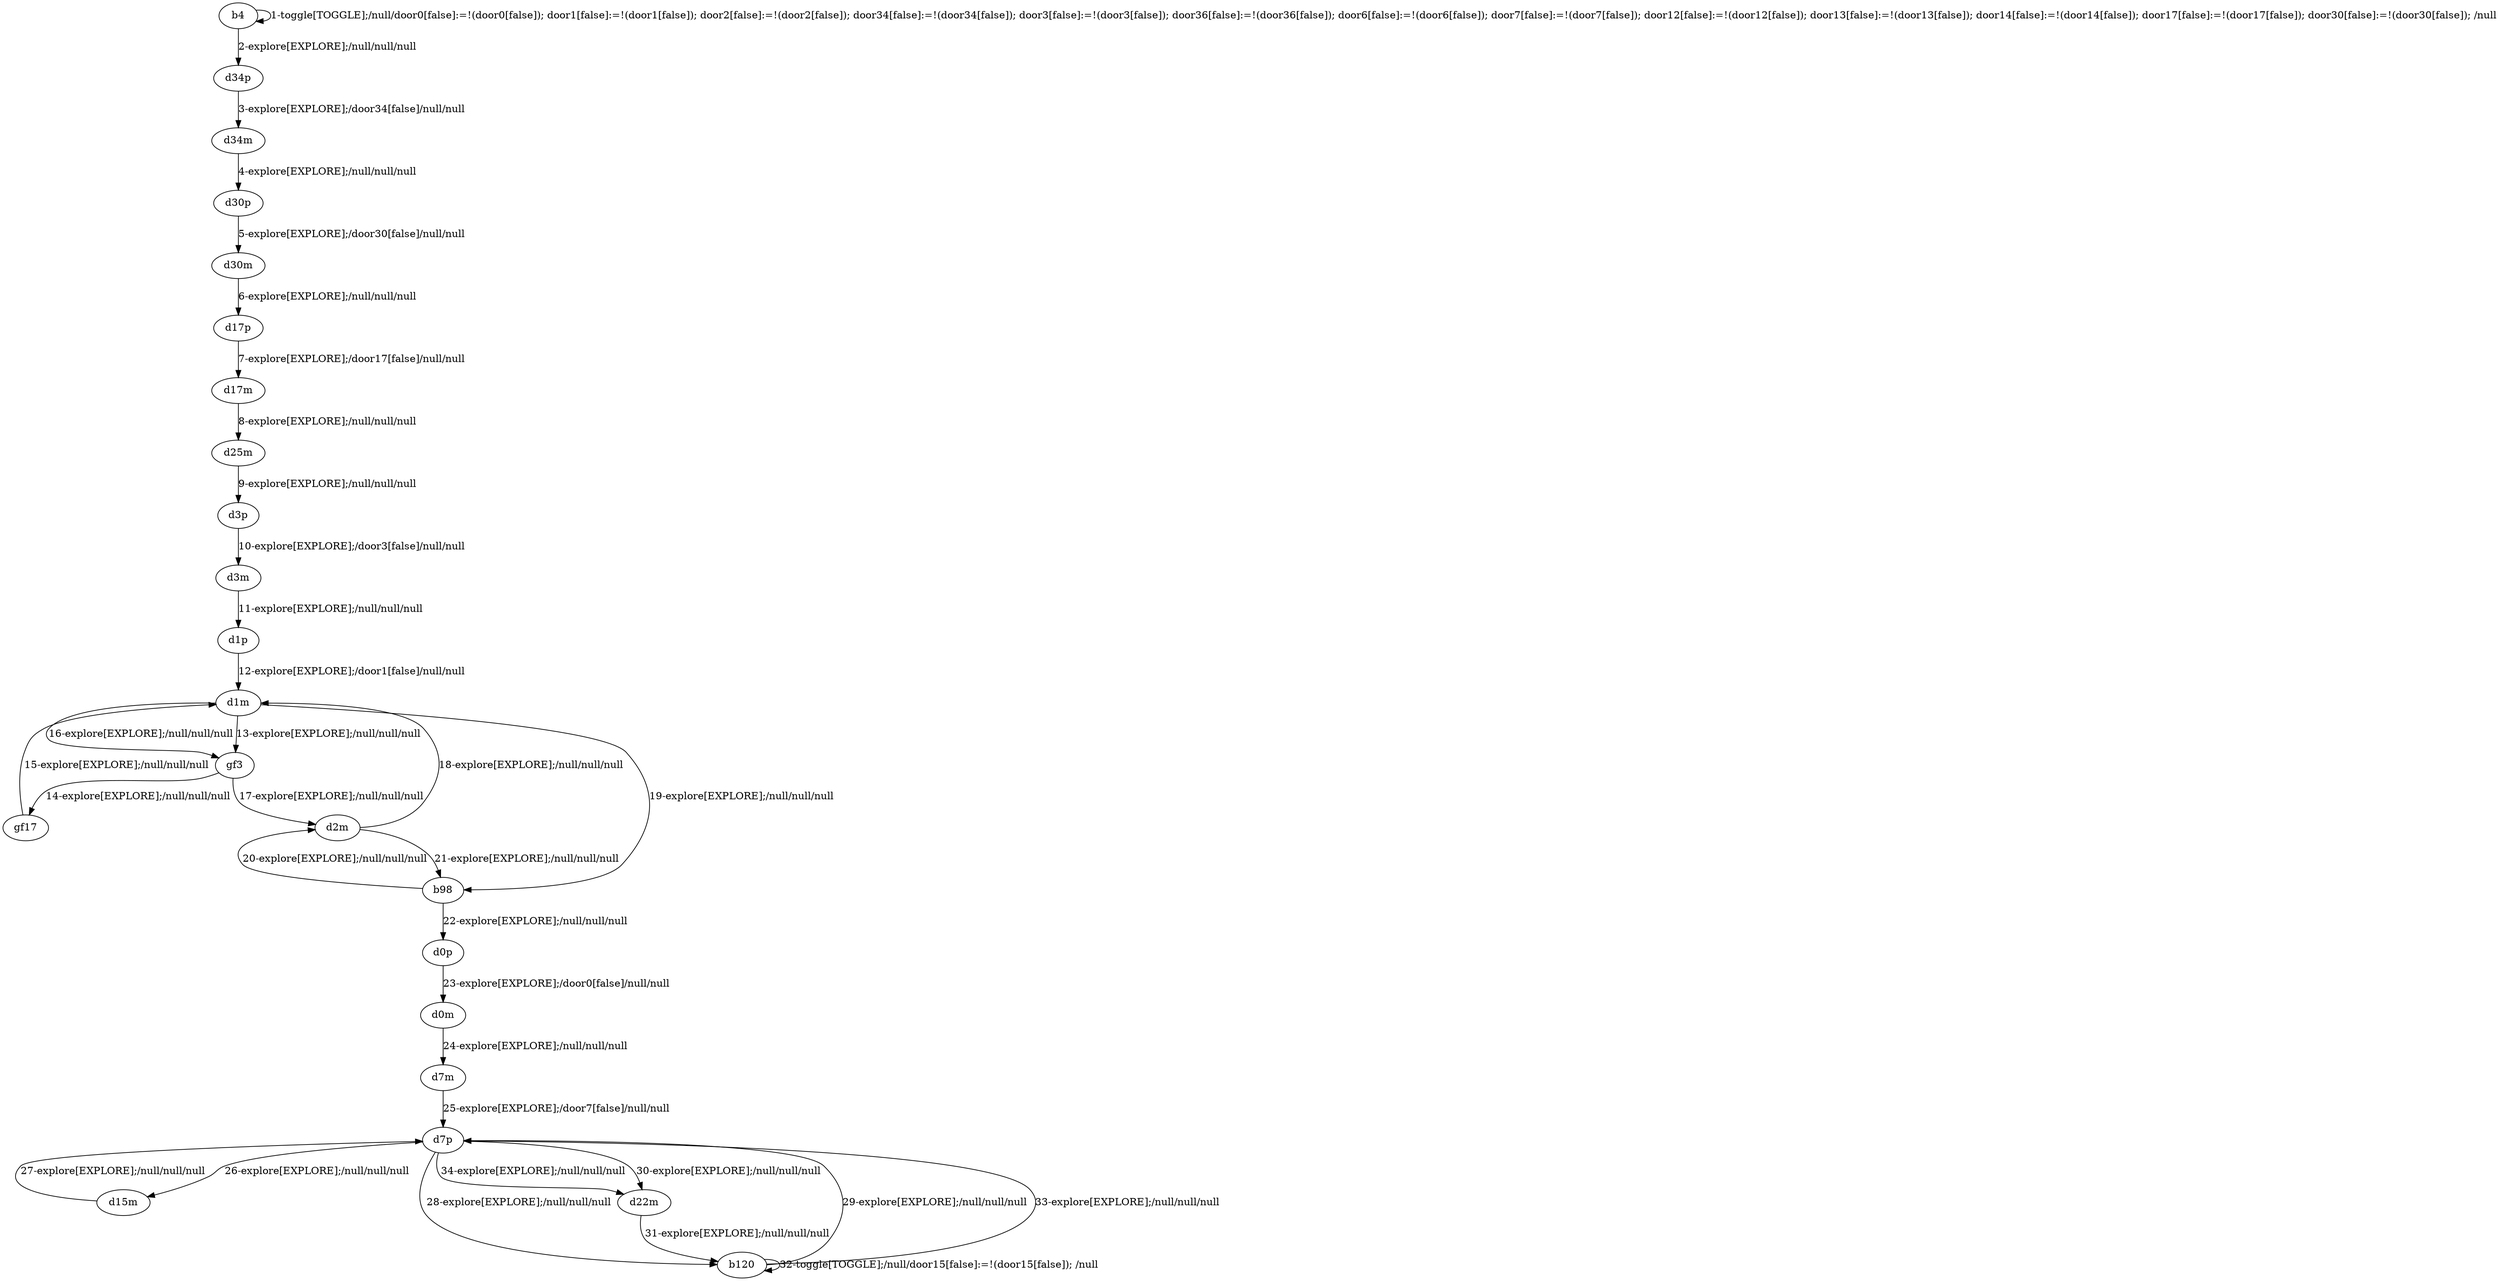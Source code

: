 # Total number of goals covered by this test: 1
# d7p --> b120

digraph g {
"b4" -> "b4" [label = "1-toggle[TOGGLE];/null/door0[false]:=!(door0[false]); door1[false]:=!(door1[false]); door2[false]:=!(door2[false]); door34[false]:=!(door34[false]); door3[false]:=!(door3[false]); door36[false]:=!(door36[false]); door6[false]:=!(door6[false]); door7[false]:=!(door7[false]); door12[false]:=!(door12[false]); door13[false]:=!(door13[false]); door14[false]:=!(door14[false]); door17[false]:=!(door17[false]); door30[false]:=!(door30[false]); /null"];
"b4" -> "d34p" [label = "2-explore[EXPLORE];/null/null/null"];
"d34p" -> "d34m" [label = "3-explore[EXPLORE];/door34[false]/null/null"];
"d34m" -> "d30p" [label = "4-explore[EXPLORE];/null/null/null"];
"d30p" -> "d30m" [label = "5-explore[EXPLORE];/door30[false]/null/null"];
"d30m" -> "d17p" [label = "6-explore[EXPLORE];/null/null/null"];
"d17p" -> "d17m" [label = "7-explore[EXPLORE];/door17[false]/null/null"];
"d17m" -> "d25m" [label = "8-explore[EXPLORE];/null/null/null"];
"d25m" -> "d3p" [label = "9-explore[EXPLORE];/null/null/null"];
"d3p" -> "d3m" [label = "10-explore[EXPLORE];/door3[false]/null/null"];
"d3m" -> "d1p" [label = "11-explore[EXPLORE];/null/null/null"];
"d1p" -> "d1m" [label = "12-explore[EXPLORE];/door1[false]/null/null"];
"d1m" -> "gf3" [label = "13-explore[EXPLORE];/null/null/null"];
"gf3" -> "gf17" [label = "14-explore[EXPLORE];/null/null/null"];
"gf17" -> "d1m" [label = "15-explore[EXPLORE];/null/null/null"];
"d1m" -> "gf3" [label = "16-explore[EXPLORE];/null/null/null"];
"gf3" -> "d2m" [label = "17-explore[EXPLORE];/null/null/null"];
"d2m" -> "d1m" [label = "18-explore[EXPLORE];/null/null/null"];
"d1m" -> "b98" [label = "19-explore[EXPLORE];/null/null/null"];
"b98" -> "d2m" [label = "20-explore[EXPLORE];/null/null/null"];
"d2m" -> "b98" [label = "21-explore[EXPLORE];/null/null/null"];
"b98" -> "d0p" [label = "22-explore[EXPLORE];/null/null/null"];
"d0p" -> "d0m" [label = "23-explore[EXPLORE];/door0[false]/null/null"];
"d0m" -> "d7m" [label = "24-explore[EXPLORE];/null/null/null"];
"d7m" -> "d7p" [label = "25-explore[EXPLORE];/door7[false]/null/null"];
"d7p" -> "d15m" [label = "26-explore[EXPLORE];/null/null/null"];
"d15m" -> "d7p" [label = "27-explore[EXPLORE];/null/null/null"];
"d7p" -> "b120" [label = "28-explore[EXPLORE];/null/null/null"];
"b120" -> "d7p" [label = "29-explore[EXPLORE];/null/null/null"];
"d7p" -> "d22m" [label = "30-explore[EXPLORE];/null/null/null"];
"d22m" -> "b120" [label = "31-explore[EXPLORE];/null/null/null"];
"b120" -> "b120" [label = "32-toggle[TOGGLE];/null/door15[false]:=!(door15[false]); /null"];
"b120" -> "d7p" [label = "33-explore[EXPLORE];/null/null/null"];
"d7p" -> "d22m" [label = "34-explore[EXPLORE];/null/null/null"];
}